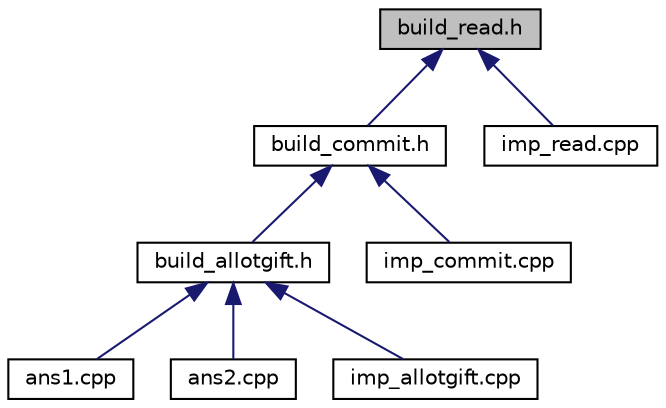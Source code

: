 digraph "build_read.h"
{
  edge [fontname="Helvetica",fontsize="10",labelfontname="Helvetica",labelfontsize="10"];
  node [fontname="Helvetica",fontsize="10",shape=record];
  Node1 [label="build_read.h",height=0.2,width=0.4,color="black", fillcolor="grey75", style="filled", fontcolor="black"];
  Node1 -> Node2 [dir="back",color="midnightblue",fontsize="10",style="solid",fontname="Helvetica"];
  Node2 [label="build_commit.h",height=0.2,width=0.4,color="black", fillcolor="white", style="filled",URL="$build__commit_8h.html"];
  Node2 -> Node3 [dir="back",color="midnightblue",fontsize="10",style="solid",fontname="Helvetica"];
  Node3 [label="build_allotgift.h",height=0.2,width=0.4,color="black", fillcolor="white", style="filled",URL="$build__allotgift_8h.html"];
  Node3 -> Node4 [dir="back",color="midnightblue",fontsize="10",style="solid",fontname="Helvetica"];
  Node4 [label="ans1.cpp",height=0.2,width=0.4,color="black", fillcolor="white", style="filled",URL="$ans1_8cpp.html"];
  Node3 -> Node5 [dir="back",color="midnightblue",fontsize="10",style="solid",fontname="Helvetica"];
  Node5 [label="ans2.cpp",height=0.2,width=0.4,color="black", fillcolor="white", style="filled",URL="$ans2_8cpp.html"];
  Node3 -> Node6 [dir="back",color="midnightblue",fontsize="10",style="solid",fontname="Helvetica"];
  Node6 [label="imp_allotgift.cpp",height=0.2,width=0.4,color="black", fillcolor="white", style="filled",URL="$imp__allotgift_8cpp.html"];
  Node2 -> Node7 [dir="back",color="midnightblue",fontsize="10",style="solid",fontname="Helvetica"];
  Node7 [label="imp_commit.cpp",height=0.2,width=0.4,color="black", fillcolor="white", style="filled",URL="$imp__commit_8cpp.html"];
  Node1 -> Node8 [dir="back",color="midnightblue",fontsize="10",style="solid",fontname="Helvetica"];
  Node8 [label="imp_read.cpp",height=0.2,width=0.4,color="black", fillcolor="white", style="filled",URL="$imp__read_8cpp.html"];
}

